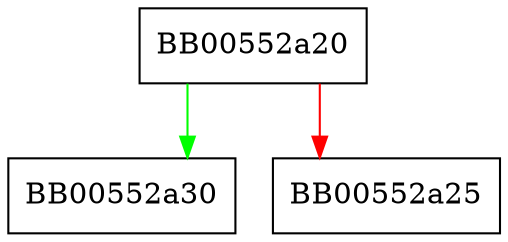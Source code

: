 digraph OSSL_CMP_ITAV_get0_type {
  node [shape="box"];
  graph [splines=ortho];
  BB00552a20 -> BB00552a30 [color="green"];
  BB00552a20 -> BB00552a25 [color="red"];
}